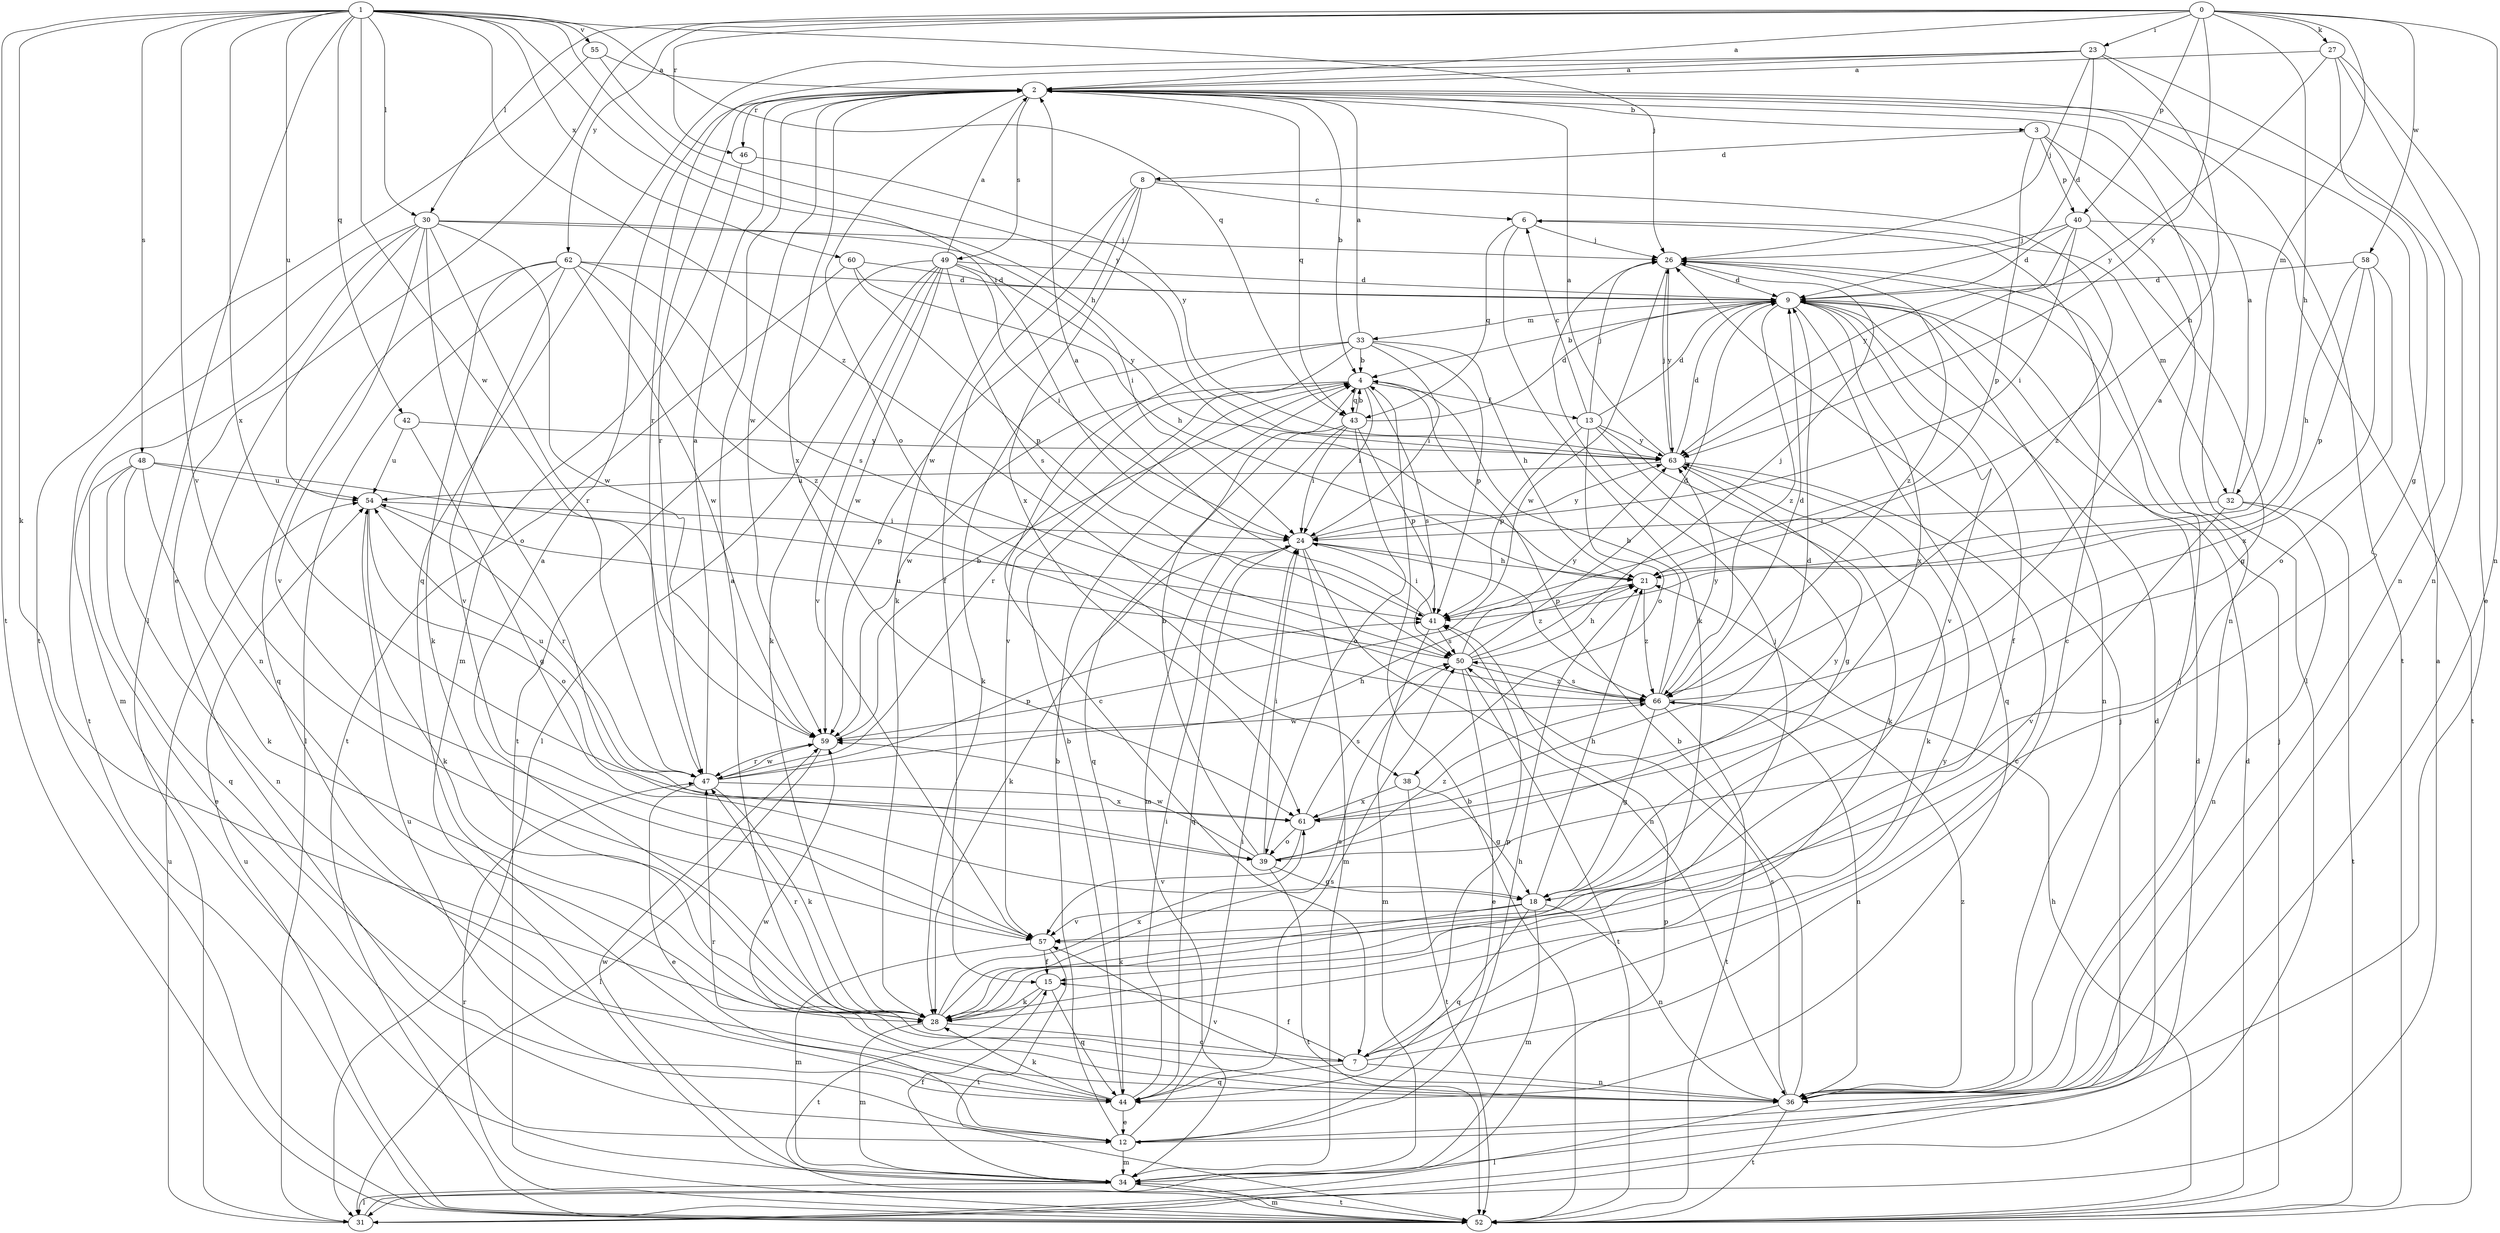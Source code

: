 strict digraph  {
0;
1;
2;
3;
4;
6;
7;
8;
9;
12;
13;
15;
18;
21;
23;
24;
26;
27;
28;
30;
31;
32;
33;
34;
36;
38;
39;
40;
41;
42;
43;
44;
46;
47;
48;
49;
50;
52;
54;
55;
57;
58;
59;
60;
61;
62;
63;
66;
0 -> 2  [label=a];
0 -> 12  [label=e];
0 -> 21  [label=h];
0 -> 23  [label=i];
0 -> 27  [label=k];
0 -> 30  [label=l];
0 -> 32  [label=m];
0 -> 36  [label=n];
0 -> 40  [label=p];
0 -> 46  [label=r];
0 -> 58  [label=w];
0 -> 62  [label=y];
0 -> 63  [label=y];
1 -> 21  [label=h];
1 -> 24  [label=i];
1 -> 26  [label=j];
1 -> 28  [label=k];
1 -> 30  [label=l];
1 -> 31  [label=l];
1 -> 42  [label=q];
1 -> 43  [label=q];
1 -> 48  [label=s];
1 -> 52  [label=t];
1 -> 54  [label=u];
1 -> 55  [label=v];
1 -> 57  [label=v];
1 -> 59  [label=w];
1 -> 60  [label=x];
1 -> 61  [label=x];
1 -> 66  [label=z];
2 -> 3  [label=b];
2 -> 4  [label=b];
2 -> 38  [label=o];
2 -> 43  [label=q];
2 -> 46  [label=r];
2 -> 47  [label=r];
2 -> 49  [label=s];
2 -> 52  [label=t];
2 -> 59  [label=w];
2 -> 61  [label=x];
3 -> 8  [label=d];
3 -> 31  [label=l];
3 -> 36  [label=n];
3 -> 40  [label=p];
3 -> 41  [label=p];
4 -> 13  [label=f];
4 -> 24  [label=i];
4 -> 43  [label=q];
4 -> 47  [label=r];
4 -> 50  [label=s];
4 -> 59  [label=w];
6 -> 26  [label=j];
6 -> 28  [label=k];
6 -> 32  [label=m];
6 -> 43  [label=q];
7 -> 2  [label=a];
7 -> 6  [label=c];
7 -> 15  [label=f];
7 -> 36  [label=n];
7 -> 41  [label=p];
7 -> 44  [label=q];
7 -> 63  [label=y];
8 -> 6  [label=c];
8 -> 15  [label=f];
8 -> 28  [label=k];
8 -> 59  [label=w];
8 -> 61  [label=x];
8 -> 66  [label=z];
9 -> 4  [label=b];
9 -> 15  [label=f];
9 -> 33  [label=m];
9 -> 36  [label=n];
9 -> 44  [label=q];
9 -> 57  [label=v];
9 -> 61  [label=x];
9 -> 66  [label=z];
12 -> 4  [label=b];
12 -> 9  [label=d];
12 -> 21  [label=h];
12 -> 24  [label=i];
12 -> 34  [label=m];
12 -> 54  [label=u];
13 -> 6  [label=c];
13 -> 9  [label=d];
13 -> 18  [label=g];
13 -> 26  [label=j];
13 -> 28  [label=k];
13 -> 38  [label=o];
13 -> 41  [label=p];
13 -> 63  [label=y];
15 -> 28  [label=k];
15 -> 44  [label=q];
15 -> 52  [label=t];
18 -> 21  [label=h];
18 -> 28  [label=k];
18 -> 34  [label=m];
18 -> 36  [label=n];
18 -> 44  [label=q];
18 -> 57  [label=v];
21 -> 41  [label=p];
21 -> 66  [label=z];
23 -> 2  [label=a];
23 -> 9  [label=d];
23 -> 21  [label=h];
23 -> 26  [label=j];
23 -> 36  [label=n];
23 -> 44  [label=q];
23 -> 47  [label=r];
24 -> 21  [label=h];
24 -> 28  [label=k];
24 -> 34  [label=m];
24 -> 36  [label=n];
24 -> 44  [label=q];
24 -> 63  [label=y];
24 -> 66  [label=z];
26 -> 9  [label=d];
26 -> 59  [label=w];
26 -> 63  [label=y];
26 -> 66  [label=z];
27 -> 2  [label=a];
27 -> 12  [label=e];
27 -> 18  [label=g];
27 -> 36  [label=n];
27 -> 63  [label=y];
28 -> 2  [label=a];
28 -> 7  [label=c];
28 -> 26  [label=j];
28 -> 34  [label=m];
28 -> 47  [label=r];
28 -> 50  [label=s];
28 -> 61  [label=x];
30 -> 24  [label=i];
30 -> 26  [label=j];
30 -> 34  [label=m];
30 -> 36  [label=n];
30 -> 39  [label=o];
30 -> 47  [label=r];
30 -> 52  [label=t];
30 -> 57  [label=v];
30 -> 59  [label=w];
31 -> 2  [label=a];
31 -> 9  [label=d];
31 -> 41  [label=p];
31 -> 54  [label=u];
32 -> 2  [label=a];
32 -> 24  [label=i];
32 -> 36  [label=n];
32 -> 52  [label=t];
32 -> 57  [label=v];
33 -> 2  [label=a];
33 -> 4  [label=b];
33 -> 7  [label=c];
33 -> 21  [label=h];
33 -> 24  [label=i];
33 -> 28  [label=k];
33 -> 41  [label=p];
33 -> 57  [label=v];
34 -> 15  [label=f];
34 -> 26  [label=j];
34 -> 31  [label=l];
34 -> 52  [label=t];
34 -> 59  [label=w];
36 -> 4  [label=b];
36 -> 26  [label=j];
36 -> 31  [label=l];
36 -> 50  [label=s];
36 -> 52  [label=t];
36 -> 57  [label=v];
36 -> 59  [label=w];
36 -> 66  [label=z];
38 -> 18  [label=g];
38 -> 52  [label=t];
38 -> 61  [label=x];
39 -> 4  [label=b];
39 -> 18  [label=g];
39 -> 24  [label=i];
39 -> 52  [label=t];
39 -> 59  [label=w];
39 -> 63  [label=y];
39 -> 66  [label=z];
40 -> 9  [label=d];
40 -> 18  [label=g];
40 -> 24  [label=i];
40 -> 26  [label=j];
40 -> 52  [label=t];
40 -> 63  [label=y];
41 -> 2  [label=a];
41 -> 24  [label=i];
41 -> 34  [label=m];
41 -> 50  [label=s];
42 -> 18  [label=g];
42 -> 54  [label=u];
42 -> 63  [label=y];
43 -> 4  [label=b];
43 -> 9  [label=d];
43 -> 24  [label=i];
43 -> 34  [label=m];
43 -> 39  [label=o];
43 -> 41  [label=p];
43 -> 44  [label=q];
44 -> 4  [label=b];
44 -> 12  [label=e];
44 -> 24  [label=i];
44 -> 28  [label=k];
44 -> 47  [label=r];
44 -> 50  [label=s];
46 -> 34  [label=m];
46 -> 63  [label=y];
47 -> 2  [label=a];
47 -> 12  [label=e];
47 -> 21  [label=h];
47 -> 28  [label=k];
47 -> 41  [label=p];
47 -> 54  [label=u];
47 -> 59  [label=w];
47 -> 61  [label=x];
48 -> 12  [label=e];
48 -> 28  [label=k];
48 -> 36  [label=n];
48 -> 41  [label=p];
48 -> 44  [label=q];
48 -> 54  [label=u];
49 -> 2  [label=a];
49 -> 9  [label=d];
49 -> 24  [label=i];
49 -> 28  [label=k];
49 -> 31  [label=l];
49 -> 50  [label=s];
49 -> 52  [label=t];
49 -> 57  [label=v];
49 -> 59  [label=w];
49 -> 63  [label=y];
50 -> 9  [label=d];
50 -> 12  [label=e];
50 -> 21  [label=h];
50 -> 26  [label=j];
50 -> 52  [label=t];
50 -> 54  [label=u];
50 -> 63  [label=y];
50 -> 66  [label=z];
52 -> 4  [label=b];
52 -> 9  [label=d];
52 -> 21  [label=h];
52 -> 26  [label=j];
52 -> 34  [label=m];
52 -> 47  [label=r];
52 -> 54  [label=u];
54 -> 24  [label=i];
54 -> 28  [label=k];
54 -> 39  [label=o];
54 -> 47  [label=r];
55 -> 2  [label=a];
55 -> 52  [label=t];
55 -> 63  [label=y];
57 -> 15  [label=f];
57 -> 34  [label=m];
57 -> 52  [label=t];
58 -> 9  [label=d];
58 -> 21  [label=h];
58 -> 39  [label=o];
58 -> 41  [label=p];
58 -> 61  [label=x];
59 -> 4  [label=b];
59 -> 31  [label=l];
59 -> 47  [label=r];
60 -> 9  [label=d];
60 -> 21  [label=h];
60 -> 41  [label=p];
60 -> 52  [label=t];
61 -> 9  [label=d];
61 -> 39  [label=o];
61 -> 50  [label=s];
61 -> 57  [label=v];
62 -> 9  [label=d];
62 -> 28  [label=k];
62 -> 31  [label=l];
62 -> 44  [label=q];
62 -> 50  [label=s];
62 -> 57  [label=v];
62 -> 59  [label=w];
62 -> 66  [label=z];
63 -> 2  [label=a];
63 -> 7  [label=c];
63 -> 9  [label=d];
63 -> 26  [label=j];
63 -> 28  [label=k];
63 -> 54  [label=u];
66 -> 2  [label=a];
66 -> 4  [label=b];
66 -> 9  [label=d];
66 -> 18  [label=g];
66 -> 36  [label=n];
66 -> 50  [label=s];
66 -> 52  [label=t];
66 -> 59  [label=w];
66 -> 63  [label=y];
}
